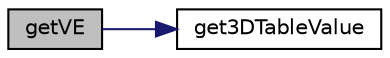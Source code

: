 digraph "getVE"
{
 // LATEX_PDF_SIZE
  edge [fontname="Helvetica",fontsize="10",labelfontname="Helvetica",labelfontsize="10"];
  node [fontname="Helvetica",fontsize="10",shape=record];
  rankdir="LR";
  Node17 [label="getVE",height=0.2,width=0.4,color="black", fillcolor="grey75", style="filled", fontcolor="black",tooltip="Lookup the current VE value from the primary 3D fuel map. The Y axis value used for this lookup varie..."];
  Node17 -> Node18 [color="midnightblue",fontsize="10",style="solid",fontname="Helvetica"];
  Node18 [label="get3DTableValue",height=0.2,width=0.4,color="black", fillcolor="white", style="filled",URL="$table_8h.html#abcb4d91b651f8d47cbaae711ed938a0f",tooltip=" "];
}
